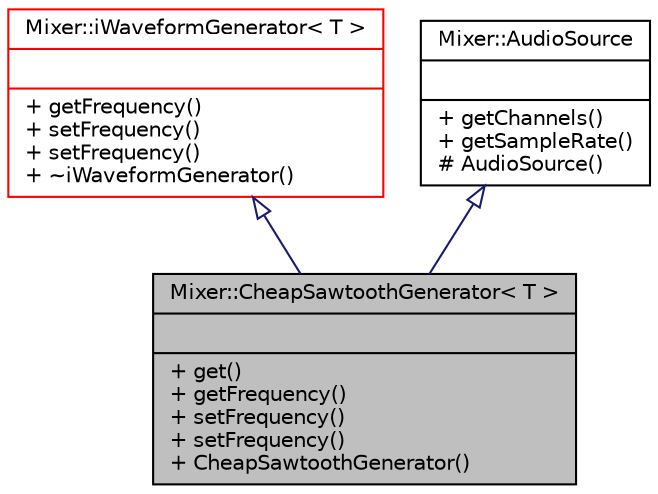 digraph "Mixer::CheapSawtoothGenerator&lt; T &gt;"
{
 // INTERACTIVE_SVG=YES
  bgcolor="transparent";
  edge [fontname="Helvetica",fontsize="10",labelfontname="Helvetica",labelfontsize="10"];
  node [fontname="Helvetica",fontsize="10",shape=record];
  Node0 [label="{Mixer::CheapSawtoothGenerator\< T \>\n||+ get()\l+ getFrequency()\l+ setFrequency()\l+ setFrequency()\l+ CheapSawtoothGenerator()\l}",height=0.2,width=0.4,color="black", fillcolor="grey75", style="filled", fontcolor="black"];
  Node1 -> Node0 [dir="back",color="midnightblue",fontsize="10",style="solid",arrowtail="onormal",fontname="Helvetica"];
  Node1 [label="{Mixer::iWaveformGenerator\< T \>\n||+ getFrequency()\l+ setFrequency()\l+ setFrequency()\l+ ~iWaveformGenerator()\l}",height=0.2,width=0.4,color="red",URL="$classMixer_1_1iWaveformGenerator.html"];
  Node3 -> Node0 [dir="back",color="midnightblue",fontsize="10",style="solid",arrowtail="onormal",fontname="Helvetica"];
  Node3 [label="{Mixer::AudioSource\n||+ getChannels()\l+ getSampleRate()\l# AudioSource()\l}",height=0.2,width=0.4,color="black",URL="$classMixer_1_1AudioSource.html"];
}
